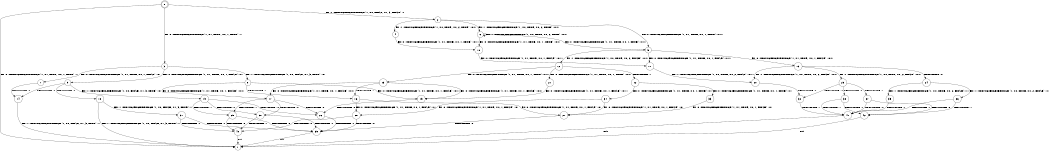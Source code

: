 digraph BCG {
size = "7, 10.5";
center = TRUE;
node [shape = circle];
0 [peripheries = 2];
0 -> 1 [label = "EX !0 !ATOMIC_EXCH_BRANCH (1, +1, TRUE, +0, 1, TRUE) !::"];
0 -> 2 [label = "EX !1 !ATOMIC_EXCH_BRANCH (1, +0, FALSE, +1, 3, FALSE) !::"];
0 -> 3 [label = "EX !0 !ATOMIC_EXCH_BRANCH (1, +1, TRUE, +0, 1, TRUE) !::"];
2 -> 4 [label = "EX !1 !ATOMIC_EXCH_BRANCH (1, +0, TRUE, +0, 2, TRUE) !:0:1:"];
2 -> 5 [label = "EX !0 !ATOMIC_EXCH_BRANCH (1, +1, TRUE, +0, 1, TRUE) !:0:1:"];
2 -> 6 [label = "EX !1 !ATOMIC_EXCH_BRANCH (1, +0, TRUE, +0, 2, TRUE) !:0:1:"];
3 -> 7 [label = "EX !0 !ATOMIC_EXCH_BRANCH (1, +1, TRUE, +0, 1, FALSE) !:0:"];
3 -> 8 [label = "EX !1 !ATOMIC_EXCH_BRANCH (1, +0, FALSE, +1, 3, TRUE) !:0:"];
3 -> 9 [label = "EX !0 !ATOMIC_EXCH_BRANCH (1, +1, TRUE, +0, 1, FALSE) !:0:"];
4 -> 10 [label = "EX !0 !ATOMIC_EXCH_BRANCH (1, +1, TRUE, +0, 1, TRUE) !:0:1:"];
5 -> 11 [label = "EX !0 !ATOMIC_EXCH_BRANCH (1, +1, TRUE, +0, 1, FALSE) !:0:1:"];
5 -> 12 [label = "EX !1 !ATOMIC_EXCH_BRANCH (1, +0, TRUE, +0, 2, FALSE) !:0:1:"];
5 -> 13 [label = "EX !0 !ATOMIC_EXCH_BRANCH (1, +1, TRUE, +0, 1, FALSE) !:0:1:"];
6 -> 10 [label = "EX !0 !ATOMIC_EXCH_BRANCH (1, +1, TRUE, +0, 1, TRUE) !:0:1:"];
6 -> 5 [label = "EX !0 !ATOMIC_EXCH_BRANCH (1, +1, TRUE, +0, 1, TRUE) !:0:1:"];
6 -> 6 [label = "EX !1 !ATOMIC_EXCH_BRANCH (1, +0, TRUE, +0, 2, TRUE) !:0:1:"];
7 -> 14 [label = "TERMINATE !0"];
8 -> 15 [label = "EX !0 !ATOMIC_EXCH_BRANCH (1, +1, TRUE, +0, 1, FALSE) !:0:1:"];
8 -> 16 [label = "TERMINATE !1"];
8 -> 17 [label = "EX !0 !ATOMIC_EXCH_BRANCH (1, +1, TRUE, +0, 1, FALSE) !:0:1:"];
9 -> 14 [label = "TERMINATE !0"];
9 -> 18 [label = "TERMINATE !0"];
9 -> 19 [label = "EX !1 !ATOMIC_EXCH_BRANCH (1, +0, FALSE, +1, 3, TRUE) !:0:"];
10 -> 11 [label = "EX !0 !ATOMIC_EXCH_BRANCH (1, +1, TRUE, +0, 1, FALSE) !:0:1:"];
11 -> 20 [label = "EX !1 !ATOMIC_EXCH_BRANCH (1, +0, TRUE, +0, 2, FALSE) !:0:1:"];
12 -> 21 [label = "EX !0 !ATOMIC_EXCH_BRANCH (1, +1, TRUE, +0, 1, TRUE) !:0:1:"];
12 -> 22 [label = "TERMINATE !1"];
12 -> 23 [label = "EX !0 !ATOMIC_EXCH_BRANCH (1, +1, TRUE, +0, 1, TRUE) !:0:1:"];
13 -> 20 [label = "EX !1 !ATOMIC_EXCH_BRANCH (1, +0, TRUE, +0, 2, FALSE) !:0:1:"];
13 -> 24 [label = "TERMINATE !0"];
13 -> 25 [label = "EX !1 !ATOMIC_EXCH_BRANCH (1, +0, TRUE, +0, 2, FALSE) !:0:1:"];
14 -> 1 [label = "EX !1 !ATOMIC_EXCH_BRANCH (1, +0, FALSE, +1, 3, TRUE) !::"];
15 -> 26 [label = "TERMINATE !0"];
16 -> 27 [label = "EX !0 !ATOMIC_EXCH_BRANCH (1, +1, TRUE, +0, 1, FALSE) !:0:"];
16 -> 28 [label = "EX !0 !ATOMIC_EXCH_BRANCH (1, +1, TRUE, +0, 1, FALSE) !:0:"];
17 -> 26 [label = "TERMINATE !0"];
17 -> 29 [label = "TERMINATE !1"];
17 -> 30 [label = "TERMINATE !0"];
18 -> 1 [label = "EX !1 !ATOMIC_EXCH_BRANCH (1, +0, FALSE, +1, 3, TRUE) !::"];
18 -> 31 [label = "EX !1 !ATOMIC_EXCH_BRANCH (1, +0, FALSE, +1, 3, TRUE) !::"];
19 -> 26 [label = "TERMINATE !0"];
19 -> 29 [label = "TERMINATE !1"];
19 -> 30 [label = "TERMINATE !0"];
20 -> 32 [label = "TERMINATE !0"];
21 -> 15 [label = "EX !0 !ATOMIC_EXCH_BRANCH (1, +1, TRUE, +0, 1, FALSE) !:0:1:"];
22 -> 33 [label = "EX !0 !ATOMIC_EXCH_BRANCH (1, +1, TRUE, +0, 1, TRUE) !:0:"];
22 -> 34 [label = "EX !0 !ATOMIC_EXCH_BRANCH (1, +1, TRUE, +0, 1, TRUE) !:0:"];
23 -> 15 [label = "EX !0 !ATOMIC_EXCH_BRANCH (1, +1, TRUE, +0, 1, FALSE) !:0:1:"];
23 -> 16 [label = "TERMINATE !1"];
23 -> 17 [label = "EX !0 !ATOMIC_EXCH_BRANCH (1, +1, TRUE, +0, 1, FALSE) !:0:1:"];
24 -> 35 [label = "EX !1 !ATOMIC_EXCH_BRANCH (1, +0, TRUE, +0, 2, FALSE) !:1:"];
24 -> 36 [label = "EX !1 !ATOMIC_EXCH_BRANCH (1, +0, TRUE, +0, 2, FALSE) !:1:"];
25 -> 32 [label = "TERMINATE !0"];
25 -> 37 [label = "TERMINATE !1"];
25 -> 38 [label = "TERMINATE !0"];
26 -> 39 [label = "TERMINATE !1"];
27 -> 39 [label = "TERMINATE !0"];
28 -> 39 [label = "TERMINATE !0"];
28 -> 40 [label = "TERMINATE !0"];
29 -> 39 [label = "TERMINATE !0"];
29 -> 40 [label = "TERMINATE !0"];
30 -> 39 [label = "TERMINATE !1"];
30 -> 40 [label = "TERMINATE !1"];
31 -> 39 [label = "TERMINATE !1"];
31 -> 40 [label = "TERMINATE !1"];
32 -> 41 [label = "TERMINATE !1"];
33 -> 27 [label = "EX !0 !ATOMIC_EXCH_BRANCH (1, +1, TRUE, +0, 1, FALSE) !:0:"];
34 -> 27 [label = "EX !0 !ATOMIC_EXCH_BRANCH (1, +1, TRUE, +0, 1, FALSE) !:0:"];
34 -> 28 [label = "EX !0 !ATOMIC_EXCH_BRANCH (1, +1, TRUE, +0, 1, FALSE) !:0:"];
35 -> 41 [label = "TERMINATE !1"];
36 -> 41 [label = "TERMINATE !1"];
36 -> 42 [label = "TERMINATE !1"];
37 -> 41 [label = "TERMINATE !0"];
37 -> 42 [label = "TERMINATE !0"];
38 -> 41 [label = "TERMINATE !1"];
38 -> 42 [label = "TERMINATE !1"];
39 -> 1 [label = "exit"];
40 -> 1 [label = "exit"];
41 -> 1 [label = "exit"];
42 -> 1 [label = "exit"];
}

